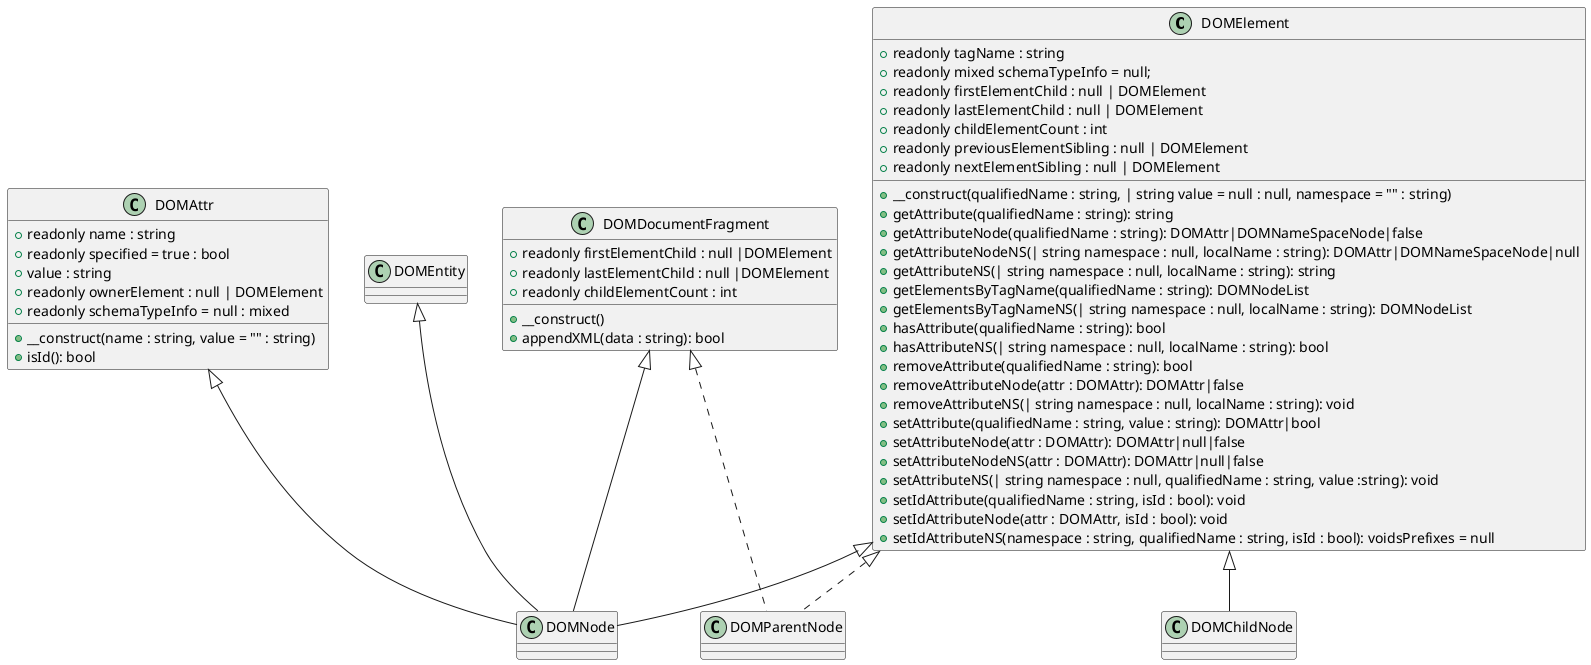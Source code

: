 @startuml
 DOMElement <|-- DOMNode
 DOMElement <|.. DOMParentNode
 DOMElement <|-- DOMChildNode

 class DOMElement {
  +readonly tagName : string
  +readonly mixed schemaTypeInfo = null;
  +readonly firstElementChild : null | DOMElement
  +readonly lastElementChild : null | DOMElement
  +readonly childElementCount : int
  +readonly previousElementSibling : null | DOMElement
  +readonly nextElementSibling : null | DOMElement
  +__construct(qualifiedName : string, | string value = null : null, namespace = "" : string)
  +getAttribute(qualifiedName : string): string
  +getAttributeNode(qualifiedName : string): DOMAttr|DOMNameSpaceNode|false
  +getAttributeNodeNS(| string namespace : null, localName : string): DOMAttr|DOMNameSpaceNode|null
  +getAttributeNS(| string namespace : null, localName : string): string
  +getElementsByTagName(qualifiedName : string): DOMNodeList
  +getElementsByTagNameNS(| string namespace : null, localName : string): DOMNodeList
  +hasAttribute(qualifiedName : string): bool
  +hasAttributeNS(| string namespace : null, localName : string): bool
  +removeAttribute(qualifiedName : string): bool
  +removeAttributeNode(attr : DOMAttr): DOMAttr|false
  +removeAttributeNS(| string namespace : null, localName : string): void
  +setAttribute(qualifiedName : string, value : string): DOMAttr|bool
  +setAttributeNode(attr : DOMAttr): DOMAttr|null|false
  +setAttributeNodeNS(attr : DOMAttr): DOMAttr|null|false
  +setAttributeNS(| string namespace : null, qualifiedName : string, value :string): void
  +setIdAttribute(qualifiedName : string, isId : bool): void
  +setIdAttributeNode(attr : DOMAttr, isId : bool): void
  +setIdAttributeNS(namespace : string, qualifiedName : string, isId : bool): voidsPrefixes = null
}

DOMAttr <|-- DOMNode 
class DOMAttr {
  +readonly name : string
  +readonly specified = true : bool
  +value : string
  +readonly ownerElement : null | DOMElement
  +readonly schemaTypeInfo = null : mixed
  +__construct(name : string, value = "" : string)
  +isId(): bool
}

DOMEntity <|-- DOMNode

DOMDocumentFragment <|-- DOMNode

DOMDocumentFragment <|.. DOMParentNode

class DOMDocumentFragment {
  +readonly firstElementChild : null |DOMElement
  +readonly lastElementChild : null |DOMElement
  +readonly childElementCount : int
  +__construct()
  +appendXML(data : string): bool
}
@enduml